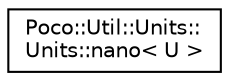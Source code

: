 digraph "Graphical Class Hierarchy"
{
 // LATEX_PDF_SIZE
  edge [fontname="Helvetica",fontsize="10",labelfontname="Helvetica",labelfontsize="10"];
  node [fontname="Helvetica",fontsize="10",shape=record];
  rankdir="LR";
  Node0 [label="Poco::Util::Units::\lUnits::nano\< U \>",height=0.2,width=0.4,color="black", fillcolor="white", style="filled",URL="$structPoco_1_1Util_1_1Units_1_1Units_1_1nano.html",tooltip=" "];
}
